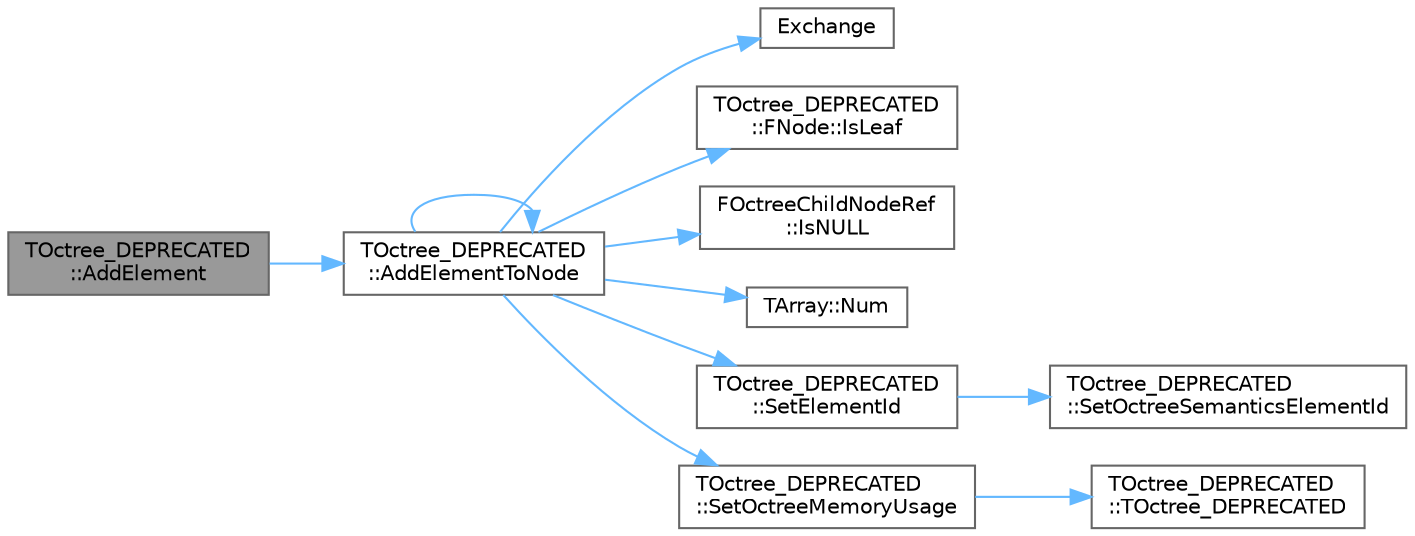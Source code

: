 digraph "TOctree_DEPRECATED::AddElement"
{
 // INTERACTIVE_SVG=YES
 // LATEX_PDF_SIZE
  bgcolor="transparent";
  edge [fontname=Helvetica,fontsize=10,labelfontname=Helvetica,labelfontsize=10];
  node [fontname=Helvetica,fontsize=10,shape=box,height=0.2,width=0.4];
  rankdir="LR";
  Node1 [id="Node000001",label="TOctree_DEPRECATED\l::AddElement",height=0.2,width=0.4,color="gray40", fillcolor="grey60", style="filled", fontcolor="black",tooltip="Adds an element to the octree."];
  Node1 -> Node2 [id="edge1_Node000001_Node000002",color="steelblue1",style="solid",tooltip=" "];
  Node2 [id="Node000002",label="TOctree_DEPRECATED\l::AddElementToNode",height=0.2,width=0.4,color="grey40", fillcolor="white", style="filled",URL="$d1/dfb/classTOctree__DEPRECATED.html#abd2d9475a8392920066214535c864fdc",tooltip="Adds an element to a node or its children."];
  Node2 -> Node2 [id="edge2_Node000002_Node000002",color="steelblue1",style="solid",tooltip=" "];
  Node2 -> Node3 [id="edge3_Node000002_Node000003",color="steelblue1",style="solid",tooltip=" "];
  Node3 [id="Node000003",label="Exchange",height=0.2,width=0.4,color="grey40", fillcolor="white", style="filled",URL="$d4/d24/UnrealTemplate_8h.html#a71208fce20d450e8a6365ce781998cc8",tooltip=" "];
  Node2 -> Node4 [id="edge4_Node000002_Node000004",color="steelblue1",style="solid",tooltip=" "];
  Node4 [id="Node000004",label="TOctree_DEPRECATED\l::FNode::IsLeaf",height=0.2,width=0.4,color="grey40", fillcolor="white", style="filled",URL="$dd/ddf/classTOctree__DEPRECATED_1_1FNode.html#a58ad1c3b358610accb63f3c9c6569690",tooltip=" "];
  Node2 -> Node5 [id="edge5_Node000002_Node000005",color="steelblue1",style="solid",tooltip=" "];
  Node5 [id="Node000005",label="FOctreeChildNodeRef\l::IsNULL",height=0.2,width=0.4,color="grey40", fillcolor="white", style="filled",URL="$dc/dbd/classFOctreeChildNodeRef.html#a4e8666f7e6e73fdafaf22c4771db7eb6",tooltip=" "];
  Node2 -> Node6 [id="edge6_Node000002_Node000006",color="steelblue1",style="solid",tooltip=" "];
  Node6 [id="Node000006",label="TArray::Num",height=0.2,width=0.4,color="grey40", fillcolor="white", style="filled",URL="$d4/d52/classTArray.html#adcbf9ca48677a9c0c3830cd862dd40d8",tooltip="Returns number of elements in array."];
  Node2 -> Node7 [id="edge7_Node000002_Node000007",color="steelblue1",style="solid",tooltip=" "];
  Node7 [id="Node000007",label="TOctree_DEPRECATED\l::SetElementId",height=0.2,width=0.4,color="grey40", fillcolor="white", style="filled",URL="$d1/dfb/classTOctree__DEPRECATED.html#ab8e75e1de1136b3b15583367fe3f03a1",tooltip=" "];
  Node7 -> Node8 [id="edge8_Node000007_Node000008",color="steelblue1",style="solid",tooltip=" "];
  Node8 [id="Node000008",label="TOctree_DEPRECATED\l::SetOctreeSemanticsElementId",height=0.2,width=0.4,color="grey40", fillcolor="white", style="filled",URL="$d1/dfb/classTOctree__DEPRECATED.html#adc9b4ac6270c344e7aa1832f742e3bd8",tooltip=" "];
  Node2 -> Node9 [id="edge9_Node000002_Node000009",color="steelblue1",style="solid",tooltip=" "];
  Node9 [id="Node000009",label="TOctree_DEPRECATED\l::SetOctreeMemoryUsage",height=0.2,width=0.4,color="grey40", fillcolor="white", style="filled",URL="$d1/dfb/classTOctree__DEPRECATED.html#a5472e280200ea0a55dd1bd528ee767e7",tooltip="this function basically set TotalSizeBytes, but gives opportunity to include this Octree in memory st..."];
  Node9 -> Node10 [id="edge10_Node000009_Node000010",color="steelblue1",style="solid",tooltip=" "];
  Node10 [id="Node000010",label="TOctree_DEPRECATED\l::TOctree_DEPRECATED",height=0.2,width=0.4,color="grey40", fillcolor="white", style="filled",URL="$d1/dfb/classTOctree__DEPRECATED.html#a15b0b2036ec506aac067d1ab0c5ae08b",tooltip="Initialization constructor."];
}
